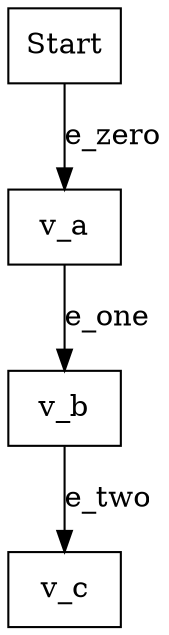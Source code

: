 # -*- coding: utf-8 -*-
# Copyright (c) 2013 Spotify AB
digraph abz {
  node [shape=box];

  n0 [label="Start"];
  n1 [label=v_a];
  n2 [label=v_b];
  n3 [label=v_c];

  n0 -> n1 [label="e_zero"];
  n1 -> n2 [label="e_one"];
  n2 -> n3 [label="e_two"];
}
